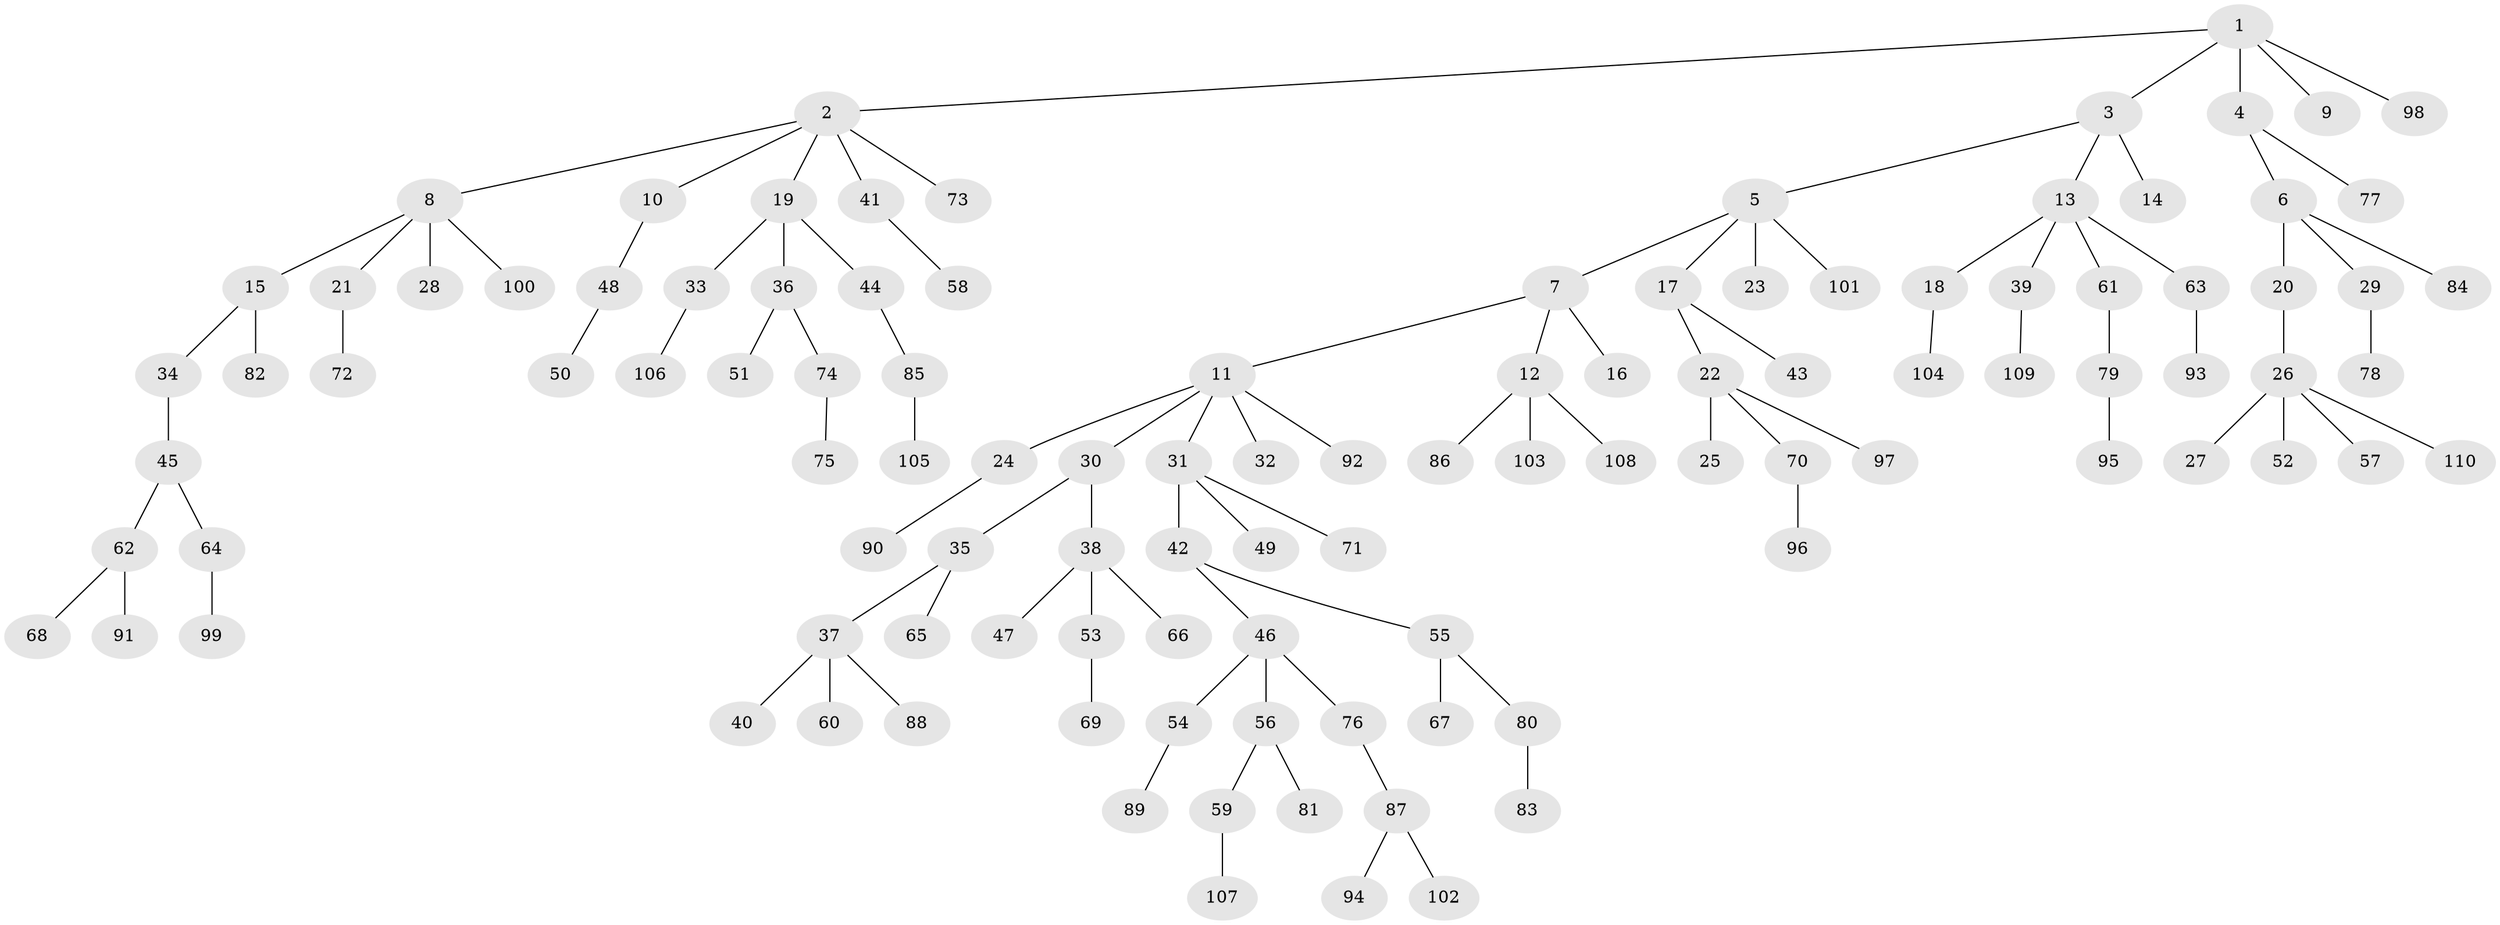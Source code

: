 // Generated by graph-tools (version 1.1) at 2025/26/03/09/25 03:26:23]
// undirected, 110 vertices, 109 edges
graph export_dot {
graph [start="1"]
  node [color=gray90,style=filled];
  1;
  2;
  3;
  4;
  5;
  6;
  7;
  8;
  9;
  10;
  11;
  12;
  13;
  14;
  15;
  16;
  17;
  18;
  19;
  20;
  21;
  22;
  23;
  24;
  25;
  26;
  27;
  28;
  29;
  30;
  31;
  32;
  33;
  34;
  35;
  36;
  37;
  38;
  39;
  40;
  41;
  42;
  43;
  44;
  45;
  46;
  47;
  48;
  49;
  50;
  51;
  52;
  53;
  54;
  55;
  56;
  57;
  58;
  59;
  60;
  61;
  62;
  63;
  64;
  65;
  66;
  67;
  68;
  69;
  70;
  71;
  72;
  73;
  74;
  75;
  76;
  77;
  78;
  79;
  80;
  81;
  82;
  83;
  84;
  85;
  86;
  87;
  88;
  89;
  90;
  91;
  92;
  93;
  94;
  95;
  96;
  97;
  98;
  99;
  100;
  101;
  102;
  103;
  104;
  105;
  106;
  107;
  108;
  109;
  110;
  1 -- 2;
  1 -- 3;
  1 -- 4;
  1 -- 9;
  1 -- 98;
  2 -- 8;
  2 -- 10;
  2 -- 19;
  2 -- 41;
  2 -- 73;
  3 -- 5;
  3 -- 13;
  3 -- 14;
  4 -- 6;
  4 -- 77;
  5 -- 7;
  5 -- 17;
  5 -- 23;
  5 -- 101;
  6 -- 20;
  6 -- 29;
  6 -- 84;
  7 -- 11;
  7 -- 12;
  7 -- 16;
  8 -- 15;
  8 -- 21;
  8 -- 28;
  8 -- 100;
  10 -- 48;
  11 -- 24;
  11 -- 30;
  11 -- 31;
  11 -- 32;
  11 -- 92;
  12 -- 86;
  12 -- 103;
  12 -- 108;
  13 -- 18;
  13 -- 39;
  13 -- 61;
  13 -- 63;
  15 -- 34;
  15 -- 82;
  17 -- 22;
  17 -- 43;
  18 -- 104;
  19 -- 33;
  19 -- 36;
  19 -- 44;
  20 -- 26;
  21 -- 72;
  22 -- 25;
  22 -- 70;
  22 -- 97;
  24 -- 90;
  26 -- 27;
  26 -- 52;
  26 -- 57;
  26 -- 110;
  29 -- 78;
  30 -- 35;
  30 -- 38;
  31 -- 42;
  31 -- 49;
  31 -- 71;
  33 -- 106;
  34 -- 45;
  35 -- 37;
  35 -- 65;
  36 -- 51;
  36 -- 74;
  37 -- 40;
  37 -- 60;
  37 -- 88;
  38 -- 47;
  38 -- 53;
  38 -- 66;
  39 -- 109;
  41 -- 58;
  42 -- 46;
  42 -- 55;
  44 -- 85;
  45 -- 62;
  45 -- 64;
  46 -- 54;
  46 -- 56;
  46 -- 76;
  48 -- 50;
  53 -- 69;
  54 -- 89;
  55 -- 67;
  55 -- 80;
  56 -- 59;
  56 -- 81;
  59 -- 107;
  61 -- 79;
  62 -- 68;
  62 -- 91;
  63 -- 93;
  64 -- 99;
  70 -- 96;
  74 -- 75;
  76 -- 87;
  79 -- 95;
  80 -- 83;
  85 -- 105;
  87 -- 94;
  87 -- 102;
}
